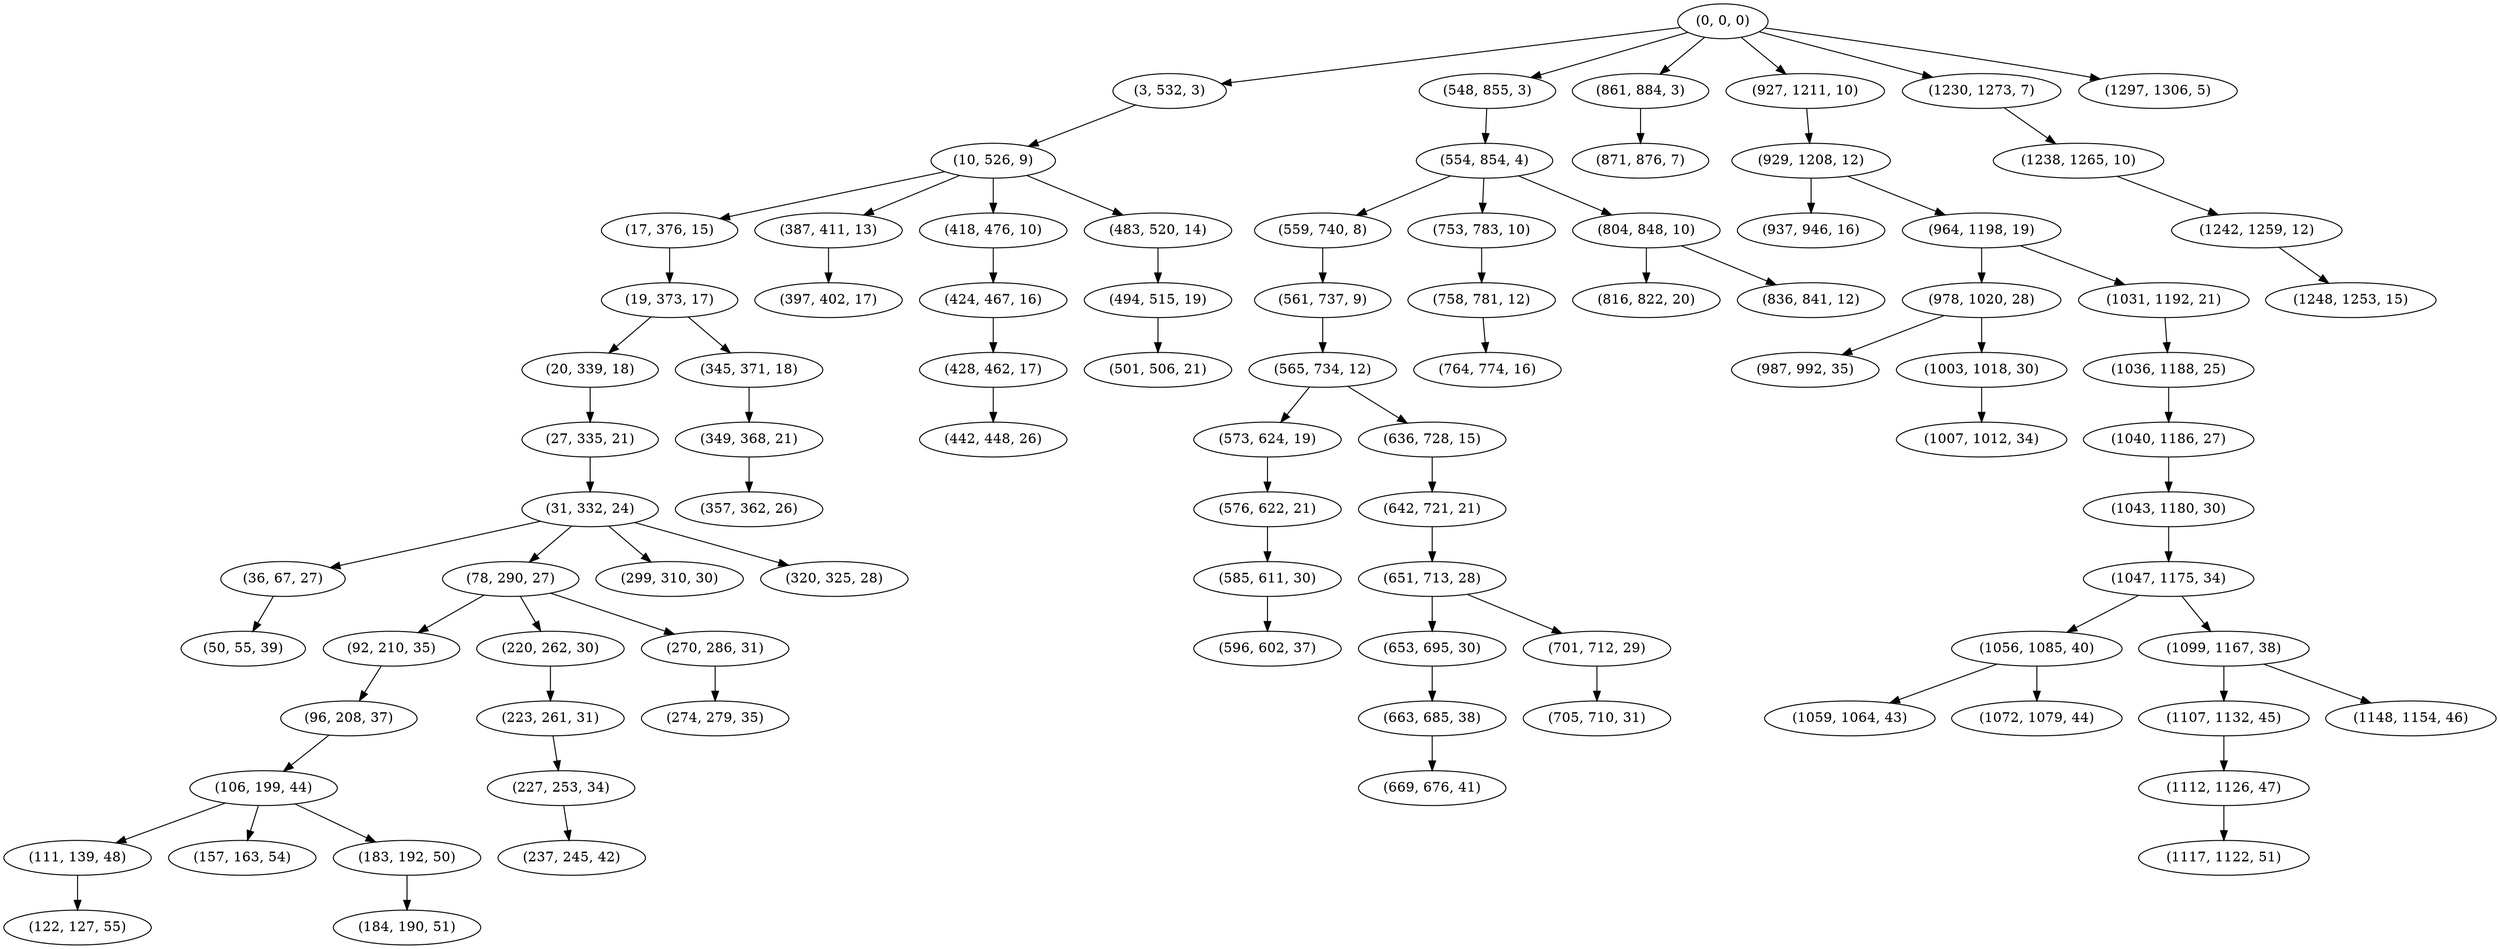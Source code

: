 digraph tree {
    "(0, 0, 0)";
    "(3, 532, 3)";
    "(10, 526, 9)";
    "(17, 376, 15)";
    "(19, 373, 17)";
    "(20, 339, 18)";
    "(27, 335, 21)";
    "(31, 332, 24)";
    "(36, 67, 27)";
    "(50, 55, 39)";
    "(78, 290, 27)";
    "(92, 210, 35)";
    "(96, 208, 37)";
    "(106, 199, 44)";
    "(111, 139, 48)";
    "(122, 127, 55)";
    "(157, 163, 54)";
    "(183, 192, 50)";
    "(184, 190, 51)";
    "(220, 262, 30)";
    "(223, 261, 31)";
    "(227, 253, 34)";
    "(237, 245, 42)";
    "(270, 286, 31)";
    "(274, 279, 35)";
    "(299, 310, 30)";
    "(320, 325, 28)";
    "(345, 371, 18)";
    "(349, 368, 21)";
    "(357, 362, 26)";
    "(387, 411, 13)";
    "(397, 402, 17)";
    "(418, 476, 10)";
    "(424, 467, 16)";
    "(428, 462, 17)";
    "(442, 448, 26)";
    "(483, 520, 14)";
    "(494, 515, 19)";
    "(501, 506, 21)";
    "(548, 855, 3)";
    "(554, 854, 4)";
    "(559, 740, 8)";
    "(561, 737, 9)";
    "(565, 734, 12)";
    "(573, 624, 19)";
    "(576, 622, 21)";
    "(585, 611, 30)";
    "(596, 602, 37)";
    "(636, 728, 15)";
    "(642, 721, 21)";
    "(651, 713, 28)";
    "(653, 695, 30)";
    "(663, 685, 38)";
    "(669, 676, 41)";
    "(701, 712, 29)";
    "(705, 710, 31)";
    "(753, 783, 10)";
    "(758, 781, 12)";
    "(764, 774, 16)";
    "(804, 848, 10)";
    "(816, 822, 20)";
    "(836, 841, 12)";
    "(861, 884, 3)";
    "(871, 876, 7)";
    "(927, 1211, 10)";
    "(929, 1208, 12)";
    "(937, 946, 16)";
    "(964, 1198, 19)";
    "(978, 1020, 28)";
    "(987, 992, 35)";
    "(1003, 1018, 30)";
    "(1007, 1012, 34)";
    "(1031, 1192, 21)";
    "(1036, 1188, 25)";
    "(1040, 1186, 27)";
    "(1043, 1180, 30)";
    "(1047, 1175, 34)";
    "(1056, 1085, 40)";
    "(1059, 1064, 43)";
    "(1072, 1079, 44)";
    "(1099, 1167, 38)";
    "(1107, 1132, 45)";
    "(1112, 1126, 47)";
    "(1117, 1122, 51)";
    "(1148, 1154, 46)";
    "(1230, 1273, 7)";
    "(1238, 1265, 10)";
    "(1242, 1259, 12)";
    "(1248, 1253, 15)";
    "(1297, 1306, 5)";
    "(0, 0, 0)" -> "(3, 532, 3)";
    "(0, 0, 0)" -> "(548, 855, 3)";
    "(0, 0, 0)" -> "(861, 884, 3)";
    "(0, 0, 0)" -> "(927, 1211, 10)";
    "(0, 0, 0)" -> "(1230, 1273, 7)";
    "(0, 0, 0)" -> "(1297, 1306, 5)";
    "(3, 532, 3)" -> "(10, 526, 9)";
    "(10, 526, 9)" -> "(17, 376, 15)";
    "(10, 526, 9)" -> "(387, 411, 13)";
    "(10, 526, 9)" -> "(418, 476, 10)";
    "(10, 526, 9)" -> "(483, 520, 14)";
    "(17, 376, 15)" -> "(19, 373, 17)";
    "(19, 373, 17)" -> "(20, 339, 18)";
    "(19, 373, 17)" -> "(345, 371, 18)";
    "(20, 339, 18)" -> "(27, 335, 21)";
    "(27, 335, 21)" -> "(31, 332, 24)";
    "(31, 332, 24)" -> "(36, 67, 27)";
    "(31, 332, 24)" -> "(78, 290, 27)";
    "(31, 332, 24)" -> "(299, 310, 30)";
    "(31, 332, 24)" -> "(320, 325, 28)";
    "(36, 67, 27)" -> "(50, 55, 39)";
    "(78, 290, 27)" -> "(92, 210, 35)";
    "(78, 290, 27)" -> "(220, 262, 30)";
    "(78, 290, 27)" -> "(270, 286, 31)";
    "(92, 210, 35)" -> "(96, 208, 37)";
    "(96, 208, 37)" -> "(106, 199, 44)";
    "(106, 199, 44)" -> "(111, 139, 48)";
    "(106, 199, 44)" -> "(157, 163, 54)";
    "(106, 199, 44)" -> "(183, 192, 50)";
    "(111, 139, 48)" -> "(122, 127, 55)";
    "(183, 192, 50)" -> "(184, 190, 51)";
    "(220, 262, 30)" -> "(223, 261, 31)";
    "(223, 261, 31)" -> "(227, 253, 34)";
    "(227, 253, 34)" -> "(237, 245, 42)";
    "(270, 286, 31)" -> "(274, 279, 35)";
    "(345, 371, 18)" -> "(349, 368, 21)";
    "(349, 368, 21)" -> "(357, 362, 26)";
    "(387, 411, 13)" -> "(397, 402, 17)";
    "(418, 476, 10)" -> "(424, 467, 16)";
    "(424, 467, 16)" -> "(428, 462, 17)";
    "(428, 462, 17)" -> "(442, 448, 26)";
    "(483, 520, 14)" -> "(494, 515, 19)";
    "(494, 515, 19)" -> "(501, 506, 21)";
    "(548, 855, 3)" -> "(554, 854, 4)";
    "(554, 854, 4)" -> "(559, 740, 8)";
    "(554, 854, 4)" -> "(753, 783, 10)";
    "(554, 854, 4)" -> "(804, 848, 10)";
    "(559, 740, 8)" -> "(561, 737, 9)";
    "(561, 737, 9)" -> "(565, 734, 12)";
    "(565, 734, 12)" -> "(573, 624, 19)";
    "(565, 734, 12)" -> "(636, 728, 15)";
    "(573, 624, 19)" -> "(576, 622, 21)";
    "(576, 622, 21)" -> "(585, 611, 30)";
    "(585, 611, 30)" -> "(596, 602, 37)";
    "(636, 728, 15)" -> "(642, 721, 21)";
    "(642, 721, 21)" -> "(651, 713, 28)";
    "(651, 713, 28)" -> "(653, 695, 30)";
    "(651, 713, 28)" -> "(701, 712, 29)";
    "(653, 695, 30)" -> "(663, 685, 38)";
    "(663, 685, 38)" -> "(669, 676, 41)";
    "(701, 712, 29)" -> "(705, 710, 31)";
    "(753, 783, 10)" -> "(758, 781, 12)";
    "(758, 781, 12)" -> "(764, 774, 16)";
    "(804, 848, 10)" -> "(816, 822, 20)";
    "(804, 848, 10)" -> "(836, 841, 12)";
    "(861, 884, 3)" -> "(871, 876, 7)";
    "(927, 1211, 10)" -> "(929, 1208, 12)";
    "(929, 1208, 12)" -> "(937, 946, 16)";
    "(929, 1208, 12)" -> "(964, 1198, 19)";
    "(964, 1198, 19)" -> "(978, 1020, 28)";
    "(964, 1198, 19)" -> "(1031, 1192, 21)";
    "(978, 1020, 28)" -> "(987, 992, 35)";
    "(978, 1020, 28)" -> "(1003, 1018, 30)";
    "(1003, 1018, 30)" -> "(1007, 1012, 34)";
    "(1031, 1192, 21)" -> "(1036, 1188, 25)";
    "(1036, 1188, 25)" -> "(1040, 1186, 27)";
    "(1040, 1186, 27)" -> "(1043, 1180, 30)";
    "(1043, 1180, 30)" -> "(1047, 1175, 34)";
    "(1047, 1175, 34)" -> "(1056, 1085, 40)";
    "(1047, 1175, 34)" -> "(1099, 1167, 38)";
    "(1056, 1085, 40)" -> "(1059, 1064, 43)";
    "(1056, 1085, 40)" -> "(1072, 1079, 44)";
    "(1099, 1167, 38)" -> "(1107, 1132, 45)";
    "(1099, 1167, 38)" -> "(1148, 1154, 46)";
    "(1107, 1132, 45)" -> "(1112, 1126, 47)";
    "(1112, 1126, 47)" -> "(1117, 1122, 51)";
    "(1230, 1273, 7)" -> "(1238, 1265, 10)";
    "(1238, 1265, 10)" -> "(1242, 1259, 12)";
    "(1242, 1259, 12)" -> "(1248, 1253, 15)";
}
